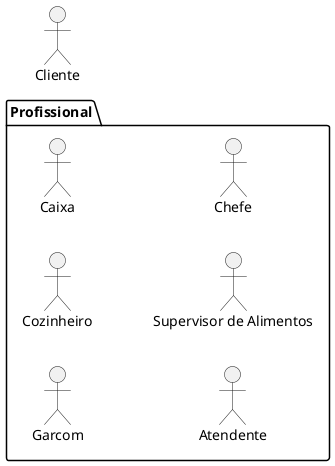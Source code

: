 @startuml



/'Caso de uso do sistema restaurante '/
left to right direction
actor Cliente as c
package Profissional {
actor Garcom as g
actor Cozinheiro as co   
actor Caixa as ca  
actor Atendente as a 
actor "Supervisor de Alimentos" as sa
actor Chefe as ch
}
@enduml